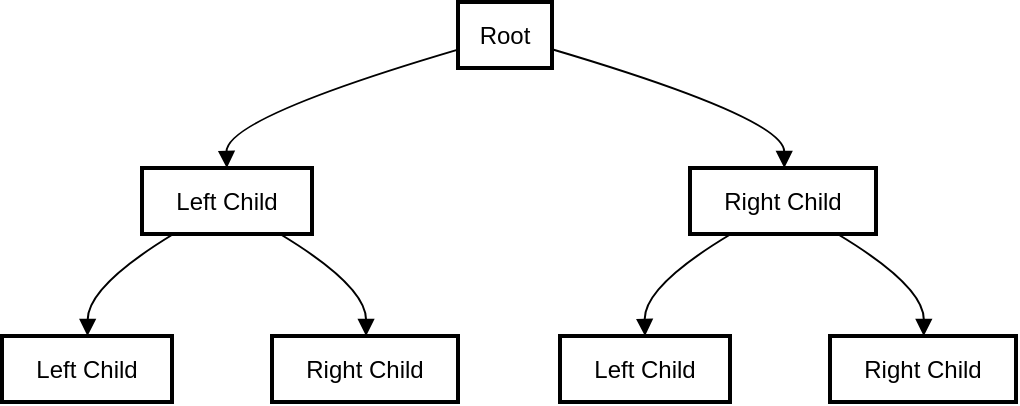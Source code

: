 <mxfile version="22.1.7" type="github">
  <diagram name="第 1 页" id="nOA1DqOnacEwsndsl3H8">
    <mxGraphModel>
      <root>
        <mxCell id="0" />
        <mxCell id="1" parent="0" />
        <mxCell id="2" value="Root" style="whiteSpace=wrap;strokeWidth=2;" vertex="1" parent="1">
          <mxGeometry x="228" width="47" height="33" as="geometry" />
        </mxCell>
        <mxCell id="3" value="Left Child" style="whiteSpace=wrap;strokeWidth=2;" vertex="1" parent="1">
          <mxGeometry x="70" y="83" width="85" height="33" as="geometry" />
        </mxCell>
        <mxCell id="4" value="Right Child" style="whiteSpace=wrap;strokeWidth=2;" vertex="1" parent="1">
          <mxGeometry x="344" y="83" width="93" height="33" as="geometry" />
        </mxCell>
        <mxCell id="5" value="Left Child" style="whiteSpace=wrap;strokeWidth=2;" vertex="1" parent="1">
          <mxGeometry y="167" width="85" height="33" as="geometry" />
        </mxCell>
        <mxCell id="6" value="Right Child" style="whiteSpace=wrap;strokeWidth=2;" vertex="1" parent="1">
          <mxGeometry x="135" y="167" width="93" height="33" as="geometry" />
        </mxCell>
        <mxCell id="7" value="Left Child" style="whiteSpace=wrap;strokeWidth=2;" vertex="1" parent="1">
          <mxGeometry x="279" y="167" width="85" height="33" as="geometry" />
        </mxCell>
        <mxCell id="8" value="Right Child" style="whiteSpace=wrap;strokeWidth=2;" vertex="1" parent="1">
          <mxGeometry x="414" y="167" width="93" height="33" as="geometry" />
        </mxCell>
        <mxCell id="9" value="" style="curved=1;startArrow=none;endArrow=block;exitX=0.003;exitY=0.72;entryX=0.499;entryY=0.012;" edge="1" parent="1" source="2" target="3">
          <mxGeometry relative="1" as="geometry">
            <Array as="points">
              <mxPoint x="112" y="58" />
            </Array>
          </mxGeometry>
        </mxCell>
        <mxCell id="10" value="" style="curved=1;startArrow=none;endArrow=block;exitX=1.008;exitY=0.72;entryX=0.507;entryY=0.012;" edge="1" parent="1" source="2" target="4">
          <mxGeometry relative="1" as="geometry">
            <Array as="points">
              <mxPoint x="391" y="58" />
            </Array>
          </mxGeometry>
        </mxCell>
        <mxCell id="11" value="" style="curved=1;startArrow=none;endArrow=block;exitX=0.17;exitY=1.024;entryX=0.503;entryY=-0.006;" edge="1" parent="1" source="3" target="5">
          <mxGeometry relative="1" as="geometry">
            <Array as="points">
              <mxPoint x="43" y="142" />
            </Array>
          </mxGeometry>
        </mxCell>
        <mxCell id="12" value="" style="curved=1;startArrow=none;endArrow=block;exitX=0.827;exitY=1.024;entryX=0.506;entryY=-0.006;" edge="1" parent="1" source="3" target="6">
          <mxGeometry relative="1" as="geometry">
            <Array as="points">
              <mxPoint x="182" y="142" />
            </Array>
          </mxGeometry>
        </mxCell>
        <mxCell id="13" value="" style="curved=1;startArrow=none;endArrow=block;exitX=0.207;exitY=1.024;entryX=0.5;entryY=-0.006;" edge="1" parent="1" source="4" target="7">
          <mxGeometry relative="1" as="geometry">
            <Array as="points">
              <mxPoint x="321" y="142" />
            </Array>
          </mxGeometry>
        </mxCell>
        <mxCell id="14" value="" style="curved=1;startArrow=none;endArrow=block;exitX=0.807;exitY=1.024;entryX=0.504;entryY=-0.006;" edge="1" parent="1" source="4" target="8">
          <mxGeometry relative="1" as="geometry">
            <Array as="points">
              <mxPoint x="461" y="142" />
            </Array>
          </mxGeometry>
        </mxCell>
      </root>
    </mxGraphModel>
  </diagram>
</mxfile>
